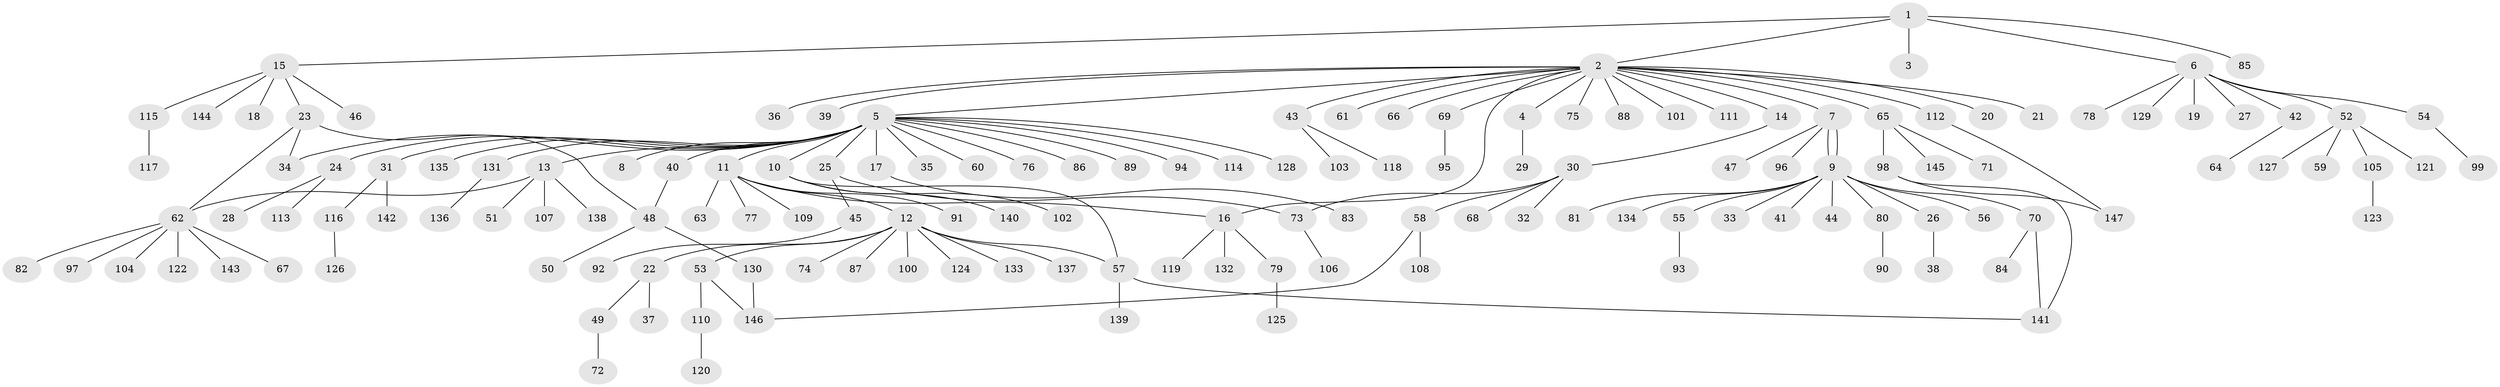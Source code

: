 // coarse degree distribution, {1: 0.9090909090909091, 4: 0.022727272727272728, 9: 0.045454545454545456, 24: 0.022727272727272728}
// Generated by graph-tools (version 1.1) at 2025/51/03/04/25 21:51:28]
// undirected, 147 vertices, 158 edges
graph export_dot {
graph [start="1"]
  node [color=gray90,style=filled];
  1;
  2;
  3;
  4;
  5;
  6;
  7;
  8;
  9;
  10;
  11;
  12;
  13;
  14;
  15;
  16;
  17;
  18;
  19;
  20;
  21;
  22;
  23;
  24;
  25;
  26;
  27;
  28;
  29;
  30;
  31;
  32;
  33;
  34;
  35;
  36;
  37;
  38;
  39;
  40;
  41;
  42;
  43;
  44;
  45;
  46;
  47;
  48;
  49;
  50;
  51;
  52;
  53;
  54;
  55;
  56;
  57;
  58;
  59;
  60;
  61;
  62;
  63;
  64;
  65;
  66;
  67;
  68;
  69;
  70;
  71;
  72;
  73;
  74;
  75;
  76;
  77;
  78;
  79;
  80;
  81;
  82;
  83;
  84;
  85;
  86;
  87;
  88;
  89;
  90;
  91;
  92;
  93;
  94;
  95;
  96;
  97;
  98;
  99;
  100;
  101;
  102;
  103;
  104;
  105;
  106;
  107;
  108;
  109;
  110;
  111;
  112;
  113;
  114;
  115;
  116;
  117;
  118;
  119;
  120;
  121;
  122;
  123;
  124;
  125;
  126;
  127;
  128;
  129;
  130;
  131;
  132;
  133;
  134;
  135;
  136;
  137;
  138;
  139;
  140;
  141;
  142;
  143;
  144;
  145;
  146;
  147;
  1 -- 2;
  1 -- 3;
  1 -- 6;
  1 -- 15;
  1 -- 85;
  2 -- 4;
  2 -- 5;
  2 -- 7;
  2 -- 14;
  2 -- 16;
  2 -- 20;
  2 -- 21;
  2 -- 36;
  2 -- 39;
  2 -- 43;
  2 -- 61;
  2 -- 65;
  2 -- 66;
  2 -- 69;
  2 -- 75;
  2 -- 88;
  2 -- 101;
  2 -- 111;
  2 -- 112;
  4 -- 29;
  5 -- 8;
  5 -- 10;
  5 -- 11;
  5 -- 13;
  5 -- 17;
  5 -- 24;
  5 -- 25;
  5 -- 31;
  5 -- 34;
  5 -- 35;
  5 -- 40;
  5 -- 60;
  5 -- 76;
  5 -- 86;
  5 -- 89;
  5 -- 94;
  5 -- 114;
  5 -- 128;
  5 -- 131;
  5 -- 135;
  6 -- 19;
  6 -- 27;
  6 -- 42;
  6 -- 52;
  6 -- 54;
  6 -- 78;
  6 -- 129;
  7 -- 9;
  7 -- 9;
  7 -- 47;
  7 -- 96;
  9 -- 26;
  9 -- 33;
  9 -- 41;
  9 -- 44;
  9 -- 55;
  9 -- 56;
  9 -- 70;
  9 -- 80;
  9 -- 81;
  9 -- 134;
  10 -- 57;
  10 -- 102;
  10 -- 140;
  11 -- 12;
  11 -- 16;
  11 -- 63;
  11 -- 77;
  11 -- 91;
  11 -- 109;
  12 -- 22;
  12 -- 53;
  12 -- 57;
  12 -- 74;
  12 -- 87;
  12 -- 100;
  12 -- 124;
  12 -- 133;
  12 -- 137;
  13 -- 51;
  13 -- 62;
  13 -- 107;
  13 -- 138;
  14 -- 30;
  15 -- 18;
  15 -- 23;
  15 -- 46;
  15 -- 115;
  15 -- 144;
  16 -- 79;
  16 -- 119;
  16 -- 132;
  17 -- 83;
  22 -- 37;
  22 -- 49;
  23 -- 34;
  23 -- 48;
  23 -- 62;
  24 -- 28;
  24 -- 113;
  25 -- 45;
  25 -- 73;
  26 -- 38;
  30 -- 32;
  30 -- 58;
  30 -- 68;
  30 -- 73;
  31 -- 116;
  31 -- 142;
  40 -- 48;
  42 -- 64;
  43 -- 103;
  43 -- 118;
  45 -- 92;
  48 -- 50;
  48 -- 130;
  49 -- 72;
  52 -- 59;
  52 -- 105;
  52 -- 121;
  52 -- 127;
  53 -- 110;
  53 -- 146;
  54 -- 99;
  55 -- 93;
  57 -- 139;
  57 -- 141;
  58 -- 108;
  58 -- 146;
  62 -- 67;
  62 -- 82;
  62 -- 97;
  62 -- 104;
  62 -- 122;
  62 -- 143;
  65 -- 71;
  65 -- 98;
  65 -- 145;
  69 -- 95;
  70 -- 84;
  70 -- 141;
  73 -- 106;
  79 -- 125;
  80 -- 90;
  98 -- 141;
  98 -- 147;
  105 -- 123;
  110 -- 120;
  112 -- 147;
  115 -- 117;
  116 -- 126;
  130 -- 146;
  131 -- 136;
}
